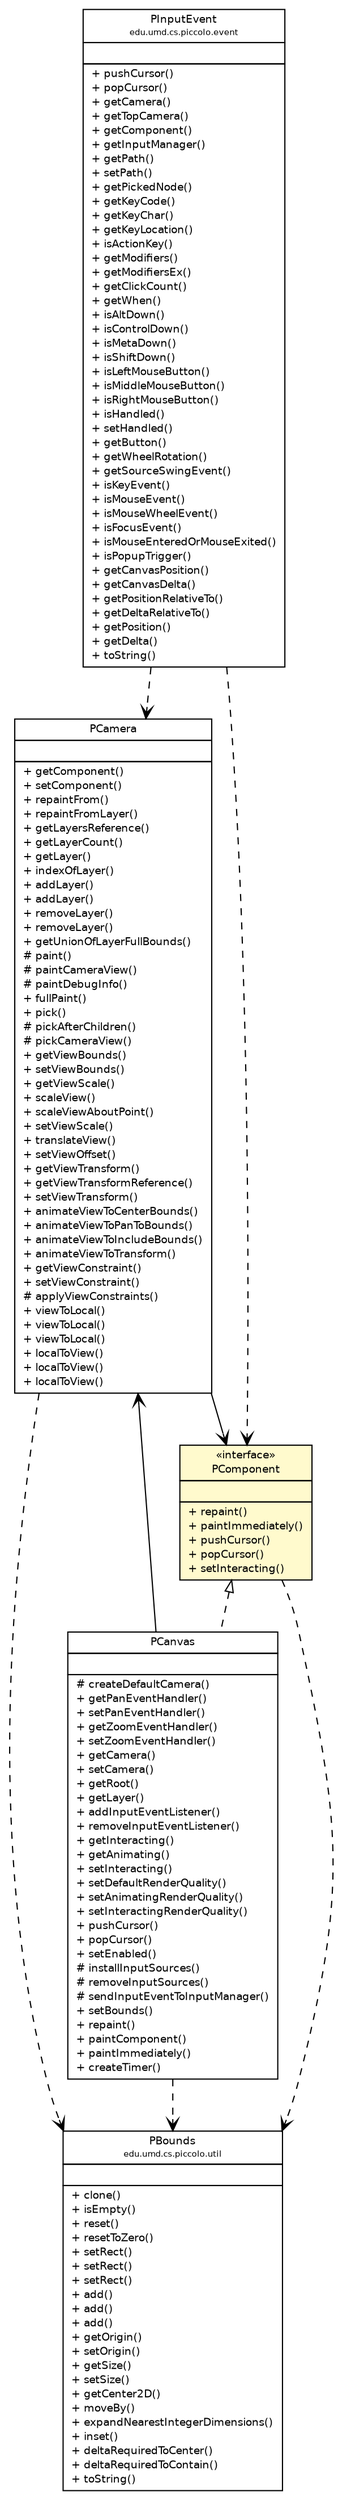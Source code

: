 #!/usr/local/bin/dot
#
# Class diagram 
# Generated by UmlGraph version 4.6 (http://www.spinellis.gr/sw/umlgraph)
#

digraph G {
	edge [fontname="Helvetica",fontsize=10,labelfontname="Helvetica",labelfontsize=10];
	node [fontname="Helvetica",fontsize=10,shape=plaintext];
	// edu.umd.cs.piccolo.util.PBounds
	c888 [label=<<table border="0" cellborder="1" cellspacing="0" cellpadding="2" port="p" href="./util/PBounds.html">
		<tr><td><table border="0" cellspacing="0" cellpadding="1">
			<tr><td> PBounds </td></tr>
			<tr><td><font point-size="7.0"> edu.umd.cs.piccolo.util </font></td></tr>
		</table></td></tr>
		<tr><td><table border="0" cellspacing="0" cellpadding="1">
			<tr><td align="left">  </td></tr>
		</table></td></tr>
		<tr><td><table border="0" cellspacing="0" cellpadding="1">
			<tr><td align="left"> + clone() </td></tr>
			<tr><td align="left"> + isEmpty() </td></tr>
			<tr><td align="left"> + reset() </td></tr>
			<tr><td align="left"> + resetToZero() </td></tr>
			<tr><td align="left"> + setRect() </td></tr>
			<tr><td align="left"> + setRect() </td></tr>
			<tr><td align="left"> + setRect() </td></tr>
			<tr><td align="left"> + add() </td></tr>
			<tr><td align="left"> + add() </td></tr>
			<tr><td align="left"> + add() </td></tr>
			<tr><td align="left"> + getOrigin() </td></tr>
			<tr><td align="left"> + setOrigin() </td></tr>
			<tr><td align="left"> + getSize() </td></tr>
			<tr><td align="left"> + setSize() </td></tr>
			<tr><td align="left"> + getCenter2D() </td></tr>
			<tr><td align="left"> + moveBy() </td></tr>
			<tr><td align="left"> + expandNearestIntegerDimensions() </td></tr>
			<tr><td align="left"> + inset() </td></tr>
			<tr><td align="left"> + deltaRequiredToCenter() </td></tr>
			<tr><td align="left"> + deltaRequiredToContain() </td></tr>
			<tr><td align="left"> + toString() </td></tr>
		</table></td></tr>
		</table>>, fontname="Helvetica", fontcolor="black", fontsize=9.0];
	// edu.umd.cs.piccolo.PCamera
	c893 [label=<<table border="0" cellborder="1" cellspacing="0" cellpadding="2" port="p" href="./PCamera.html">
		<tr><td><table border="0" cellspacing="0" cellpadding="1">
			<tr><td> PCamera </td></tr>
		</table></td></tr>
		<tr><td><table border="0" cellspacing="0" cellpadding="1">
			<tr><td align="left">  </td></tr>
		</table></td></tr>
		<tr><td><table border="0" cellspacing="0" cellpadding="1">
			<tr><td align="left"> + getComponent() </td></tr>
			<tr><td align="left"> + setComponent() </td></tr>
			<tr><td align="left"> + repaintFrom() </td></tr>
			<tr><td align="left"> + repaintFromLayer() </td></tr>
			<tr><td align="left"> + getLayersReference() </td></tr>
			<tr><td align="left"> + getLayerCount() </td></tr>
			<tr><td align="left"> + getLayer() </td></tr>
			<tr><td align="left"> + indexOfLayer() </td></tr>
			<tr><td align="left"> + addLayer() </td></tr>
			<tr><td align="left"> + addLayer() </td></tr>
			<tr><td align="left"> + removeLayer() </td></tr>
			<tr><td align="left"> + removeLayer() </td></tr>
			<tr><td align="left"> + getUnionOfLayerFullBounds() </td></tr>
			<tr><td align="left"> # paint() </td></tr>
			<tr><td align="left"> # paintCameraView() </td></tr>
			<tr><td align="left"> # paintDebugInfo() </td></tr>
			<tr><td align="left"> + fullPaint() </td></tr>
			<tr><td align="left"> + pick() </td></tr>
			<tr><td align="left"> # pickAfterChildren() </td></tr>
			<tr><td align="left"> # pickCameraView() </td></tr>
			<tr><td align="left"> + getViewBounds() </td></tr>
			<tr><td align="left"> + setViewBounds() </td></tr>
			<tr><td align="left"> + getViewScale() </td></tr>
			<tr><td align="left"> + scaleView() </td></tr>
			<tr><td align="left"> + scaleViewAboutPoint() </td></tr>
			<tr><td align="left"> + setViewScale() </td></tr>
			<tr><td align="left"> + translateView() </td></tr>
			<tr><td align="left"> + setViewOffset() </td></tr>
			<tr><td align="left"> + getViewTransform() </td></tr>
			<tr><td align="left"> + getViewTransformReference() </td></tr>
			<tr><td align="left"> + setViewTransform() </td></tr>
			<tr><td align="left"> + animateViewToCenterBounds() </td></tr>
			<tr><td align="left"> + animateViewToPanToBounds() </td></tr>
			<tr><td align="left"> + animateViewToIncludeBounds() </td></tr>
			<tr><td align="left"> + animateViewToTransform() </td></tr>
			<tr><td align="left"> + getViewConstraint() </td></tr>
			<tr><td align="left"> + setViewConstraint() </td></tr>
			<tr><td align="left"> # applyViewConstraints() </td></tr>
			<tr><td align="left"> + viewToLocal() </td></tr>
			<tr><td align="left"> + viewToLocal() </td></tr>
			<tr><td align="left"> + viewToLocal() </td></tr>
			<tr><td align="left"> + localToView() </td></tr>
			<tr><td align="left"> + localToView() </td></tr>
			<tr><td align="left"> + localToView() </td></tr>
		</table></td></tr>
		</table>>, fontname="Helvetica", fontcolor="black", fontsize=9.0];
	// edu.umd.cs.piccolo.PComponent
	c899 [label=<<table border="0" cellborder="1" cellspacing="0" cellpadding="2" port="p" bgcolor="lemonChiffon" href="./PComponent.html">
		<tr><td><table border="0" cellspacing="0" cellpadding="1">
			<tr><td> &laquo;interface&raquo; </td></tr>
			<tr><td> PComponent </td></tr>
		</table></td></tr>
		<tr><td><table border="0" cellspacing="0" cellpadding="1">
			<tr><td align="left">  </td></tr>
		</table></td></tr>
		<tr><td><table border="0" cellspacing="0" cellpadding="1">
			<tr><td align="left"> + repaint() </td></tr>
			<tr><td align="left"> + paintImmediately() </td></tr>
			<tr><td align="left"> + pushCursor() </td></tr>
			<tr><td align="left"> + popCursor() </td></tr>
			<tr><td align="left"> + setInteracting() </td></tr>
		</table></td></tr>
		</table>>, fontname="Helvetica", fontcolor="black", fontsize=9.0];
	// edu.umd.cs.piccolo.PCanvas
	c901 [label=<<table border="0" cellborder="1" cellspacing="0" cellpadding="2" port="p" href="./PCanvas.html">
		<tr><td><table border="0" cellspacing="0" cellpadding="1">
			<tr><td> PCanvas </td></tr>
		</table></td></tr>
		<tr><td><table border="0" cellspacing="0" cellpadding="1">
			<tr><td align="left">  </td></tr>
		</table></td></tr>
		<tr><td><table border="0" cellspacing="0" cellpadding="1">
			<tr><td align="left"> # createDefaultCamera() </td></tr>
			<tr><td align="left"> + getPanEventHandler() </td></tr>
			<tr><td align="left"> + setPanEventHandler() </td></tr>
			<tr><td align="left"> + getZoomEventHandler() </td></tr>
			<tr><td align="left"> + setZoomEventHandler() </td></tr>
			<tr><td align="left"> + getCamera() </td></tr>
			<tr><td align="left"> + setCamera() </td></tr>
			<tr><td align="left"> + getRoot() </td></tr>
			<tr><td align="left"> + getLayer() </td></tr>
			<tr><td align="left"> + addInputEventListener() </td></tr>
			<tr><td align="left"> + removeInputEventListener() </td></tr>
			<tr><td align="left"> + getInteracting() </td></tr>
			<tr><td align="left"> + getAnimating() </td></tr>
			<tr><td align="left"> + setInteracting() </td></tr>
			<tr><td align="left"> + setDefaultRenderQuality() </td></tr>
			<tr><td align="left"> + setAnimatingRenderQuality() </td></tr>
			<tr><td align="left"> + setInteractingRenderQuality() </td></tr>
			<tr><td align="left"> + pushCursor() </td></tr>
			<tr><td align="left"> + popCursor() </td></tr>
			<tr><td align="left"> + setEnabled() </td></tr>
			<tr><td align="left"> # installInputSources() </td></tr>
			<tr><td align="left"> # removeInputSources() </td></tr>
			<tr><td align="left"> # sendInputEventToInputManager() </td></tr>
			<tr><td align="left"> + setBounds() </td></tr>
			<tr><td align="left"> + repaint() </td></tr>
			<tr><td align="left"> + paintComponent() </td></tr>
			<tr><td align="left"> + paintImmediately() </td></tr>
			<tr><td align="left"> + createTimer() </td></tr>
		</table></td></tr>
		</table>>, fontname="Helvetica", fontcolor="black", fontsize=9.0];
	// edu.umd.cs.piccolo.event.PInputEvent
	c906 [label=<<table border="0" cellborder="1" cellspacing="0" cellpadding="2" port="p" href="./event/PInputEvent.html">
		<tr><td><table border="0" cellspacing="0" cellpadding="1">
			<tr><td> PInputEvent </td></tr>
			<tr><td><font point-size="7.0"> edu.umd.cs.piccolo.event </font></td></tr>
		</table></td></tr>
		<tr><td><table border="0" cellspacing="0" cellpadding="1">
			<tr><td align="left">  </td></tr>
		</table></td></tr>
		<tr><td><table border="0" cellspacing="0" cellpadding="1">
			<tr><td align="left"> + pushCursor() </td></tr>
			<tr><td align="left"> + popCursor() </td></tr>
			<tr><td align="left"> + getCamera() </td></tr>
			<tr><td align="left"> + getTopCamera() </td></tr>
			<tr><td align="left"> + getComponent() </td></tr>
			<tr><td align="left"> + getInputManager() </td></tr>
			<tr><td align="left"> + getPath() </td></tr>
			<tr><td align="left"> + setPath() </td></tr>
			<tr><td align="left"> + getPickedNode() </td></tr>
			<tr><td align="left"> + getKeyCode() </td></tr>
			<tr><td align="left"> + getKeyChar() </td></tr>
			<tr><td align="left"> + getKeyLocation() </td></tr>
			<tr><td align="left"> + isActionKey() </td></tr>
			<tr><td align="left"> + getModifiers() </td></tr>
			<tr><td align="left"> + getModifiersEx() </td></tr>
			<tr><td align="left"> + getClickCount() </td></tr>
			<tr><td align="left"> + getWhen() </td></tr>
			<tr><td align="left"> + isAltDown() </td></tr>
			<tr><td align="left"> + isControlDown() </td></tr>
			<tr><td align="left"> + isMetaDown() </td></tr>
			<tr><td align="left"> + isShiftDown() </td></tr>
			<tr><td align="left"> + isLeftMouseButton() </td></tr>
			<tr><td align="left"> + isMiddleMouseButton() </td></tr>
			<tr><td align="left"> + isRightMouseButton() </td></tr>
			<tr><td align="left"> + isHandled() </td></tr>
			<tr><td align="left"> + setHandled() </td></tr>
			<tr><td align="left"> + getButton() </td></tr>
			<tr><td align="left"> + getWheelRotation() </td></tr>
			<tr><td align="left"> + getSourceSwingEvent() </td></tr>
			<tr><td align="left"> + isKeyEvent() </td></tr>
			<tr><td align="left"> + isMouseEvent() </td></tr>
			<tr><td align="left"> + isMouseWheelEvent() </td></tr>
			<tr><td align="left"> + isFocusEvent() </td></tr>
			<tr><td align="left"> + isMouseEnteredOrMouseExited() </td></tr>
			<tr><td align="left"> + isPopupTrigger() </td></tr>
			<tr><td align="left"> + getCanvasPosition() </td></tr>
			<tr><td align="left"> + getCanvasDelta() </td></tr>
			<tr><td align="left"> + getPositionRelativeTo() </td></tr>
			<tr><td align="left"> + getDeltaRelativeTo() </td></tr>
			<tr><td align="left"> + getPosition() </td></tr>
			<tr><td align="left"> + getDelta() </td></tr>
			<tr><td align="left"> + toString() </td></tr>
		</table></td></tr>
		</table>>, fontname="Helvetica", fontcolor="black", fontsize=9.0];
	//edu.umd.cs.piccolo.PCanvas implements edu.umd.cs.piccolo.PComponent
	c899:p -> c901:p [dir=back,arrowtail=empty,style=dashed];
	// edu.umd.cs.piccolo.PCamera NAVASSOC edu.umd.cs.piccolo.PComponent
	c893:p -> c899:p [taillabel="", label="", headlabel="", fontname="Helvetica", fontcolor="black", fontsize=10.0, color="black", arrowhead=open];
	// edu.umd.cs.piccolo.PCanvas NAVASSOC edu.umd.cs.piccolo.PCamera
	c901:p -> c893:p [taillabel="", label="", headlabel="", fontname="Helvetica", fontcolor="black", fontsize=10.0, color="black", arrowhead=open];
	// edu.umd.cs.piccolo.PCamera DEPEND edu.umd.cs.piccolo.util.PBounds
	c893:p -> c888:p [taillabel="", label="", headlabel="", fontname="Helvetica", fontcolor="black", fontsize=10.0, color="black", arrowhead=open, style=dashed];
	// edu.umd.cs.piccolo.PComponent DEPEND edu.umd.cs.piccolo.util.PBounds
	c899:p -> c888:p [taillabel="", label="", headlabel="", fontname="Helvetica", fontcolor="black", fontsize=10.0, color="black", arrowhead=open, style=dashed];
	// edu.umd.cs.piccolo.PCanvas DEPEND edu.umd.cs.piccolo.util.PBounds
	c901:p -> c888:p [taillabel="", label="", headlabel="", fontname="Helvetica", fontcolor="black", fontsize=10.0, color="black", arrowhead=open, style=dashed];
	// edu.umd.cs.piccolo.event.PInputEvent DEPEND edu.umd.cs.piccolo.PComponent
	c906:p -> c899:p [taillabel="", label="", headlabel="", fontname="Helvetica", fontcolor="black", fontsize=10.0, color="black", arrowhead=open, style=dashed];
	// edu.umd.cs.piccolo.event.PInputEvent DEPEND edu.umd.cs.piccolo.PCamera
	c906:p -> c893:p [taillabel="", label="", headlabel="", fontname="Helvetica", fontcolor="black", fontsize=10.0, color="black", arrowhead=open, style=dashed];
}


